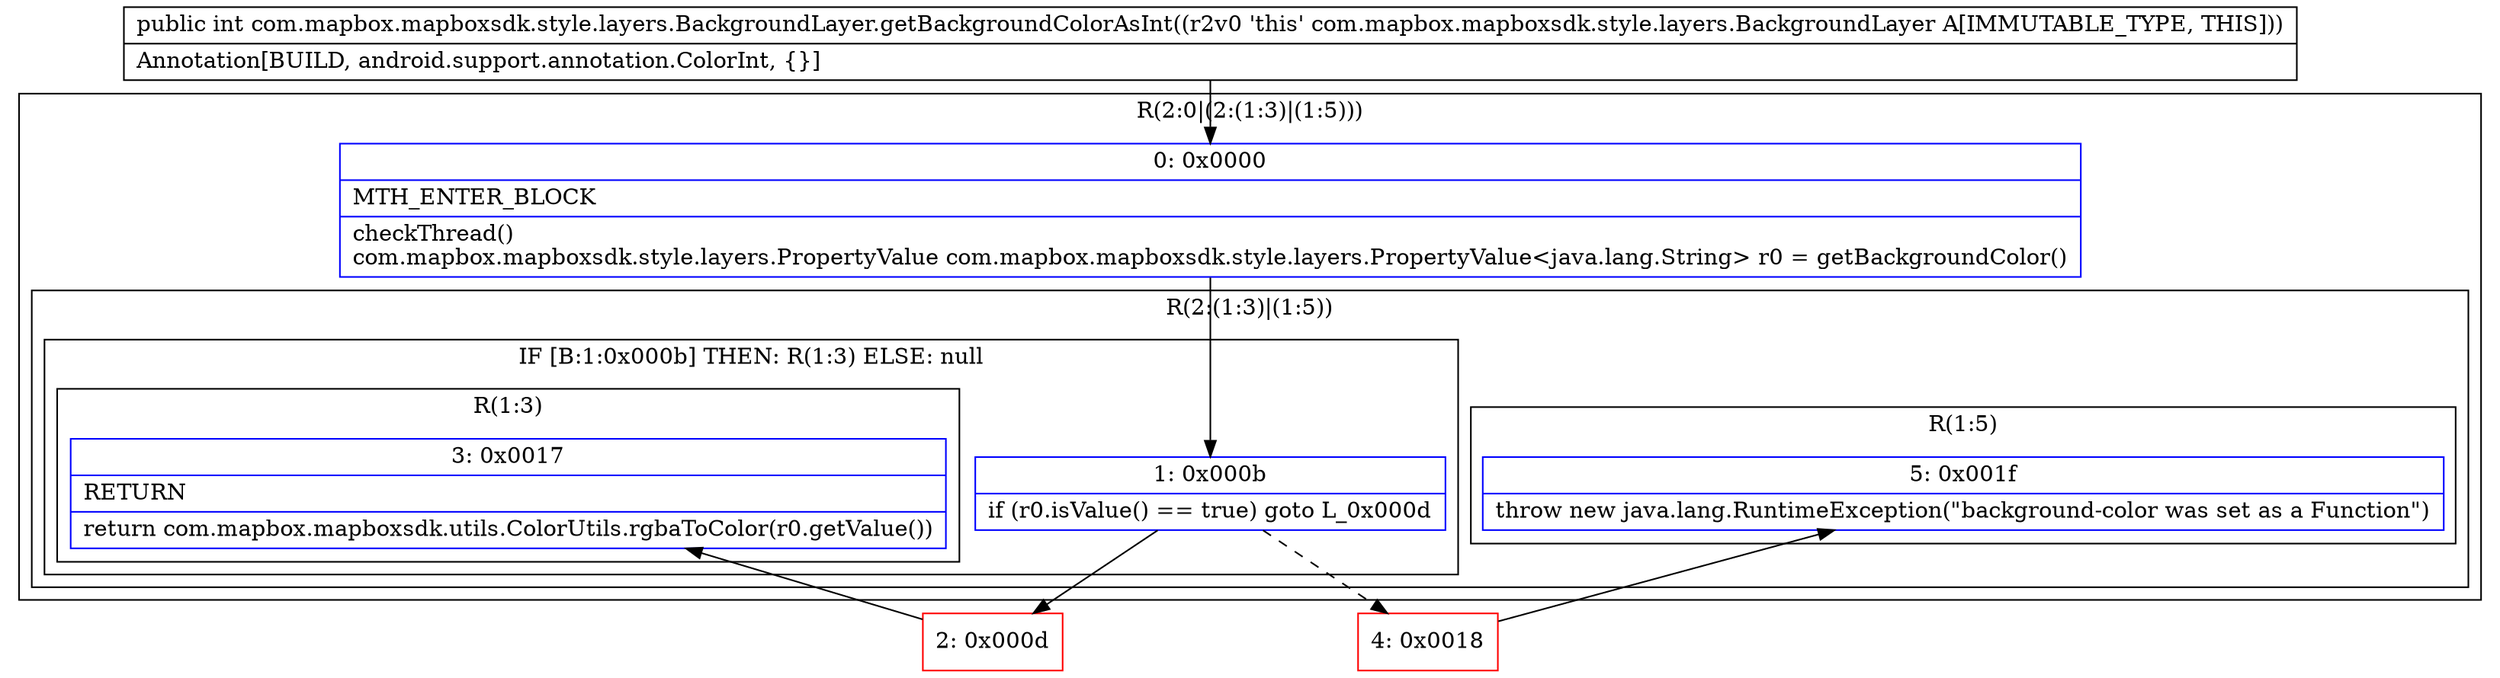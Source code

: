 digraph "CFG forcom.mapbox.mapboxsdk.style.layers.BackgroundLayer.getBackgroundColorAsInt()I" {
subgraph cluster_Region_1295529086 {
label = "R(2:0|(2:(1:3)|(1:5)))";
node [shape=record,color=blue];
Node_0 [shape=record,label="{0\:\ 0x0000|MTH_ENTER_BLOCK\l|checkThread()\lcom.mapbox.mapboxsdk.style.layers.PropertyValue com.mapbox.mapboxsdk.style.layers.PropertyValue\<java.lang.String\> r0 = getBackgroundColor()\l}"];
subgraph cluster_Region_1719033928 {
label = "R(2:(1:3)|(1:5))";
node [shape=record,color=blue];
subgraph cluster_IfRegion_829298948 {
label = "IF [B:1:0x000b] THEN: R(1:3) ELSE: null";
node [shape=record,color=blue];
Node_1 [shape=record,label="{1\:\ 0x000b|if (r0.isValue() == true) goto L_0x000d\l}"];
subgraph cluster_Region_346423112 {
label = "R(1:3)";
node [shape=record,color=blue];
Node_3 [shape=record,label="{3\:\ 0x0017|RETURN\l|return com.mapbox.mapboxsdk.utils.ColorUtils.rgbaToColor(r0.getValue())\l}"];
}
}
subgraph cluster_Region_1676372316 {
label = "R(1:5)";
node [shape=record,color=blue];
Node_5 [shape=record,label="{5\:\ 0x001f|throw new java.lang.RuntimeException(\"background\-color was set as a Function\")\l}"];
}
}
}
Node_2 [shape=record,color=red,label="{2\:\ 0x000d}"];
Node_4 [shape=record,color=red,label="{4\:\ 0x0018}"];
MethodNode[shape=record,label="{public int com.mapbox.mapboxsdk.style.layers.BackgroundLayer.getBackgroundColorAsInt((r2v0 'this' com.mapbox.mapboxsdk.style.layers.BackgroundLayer A[IMMUTABLE_TYPE, THIS]))  | Annotation[BUILD, android.support.annotation.ColorInt, \{\}]\l}"];
MethodNode -> Node_0;
Node_0 -> Node_1;
Node_1 -> Node_2;
Node_1 -> Node_4[style=dashed];
Node_2 -> Node_3;
Node_4 -> Node_5;
}

